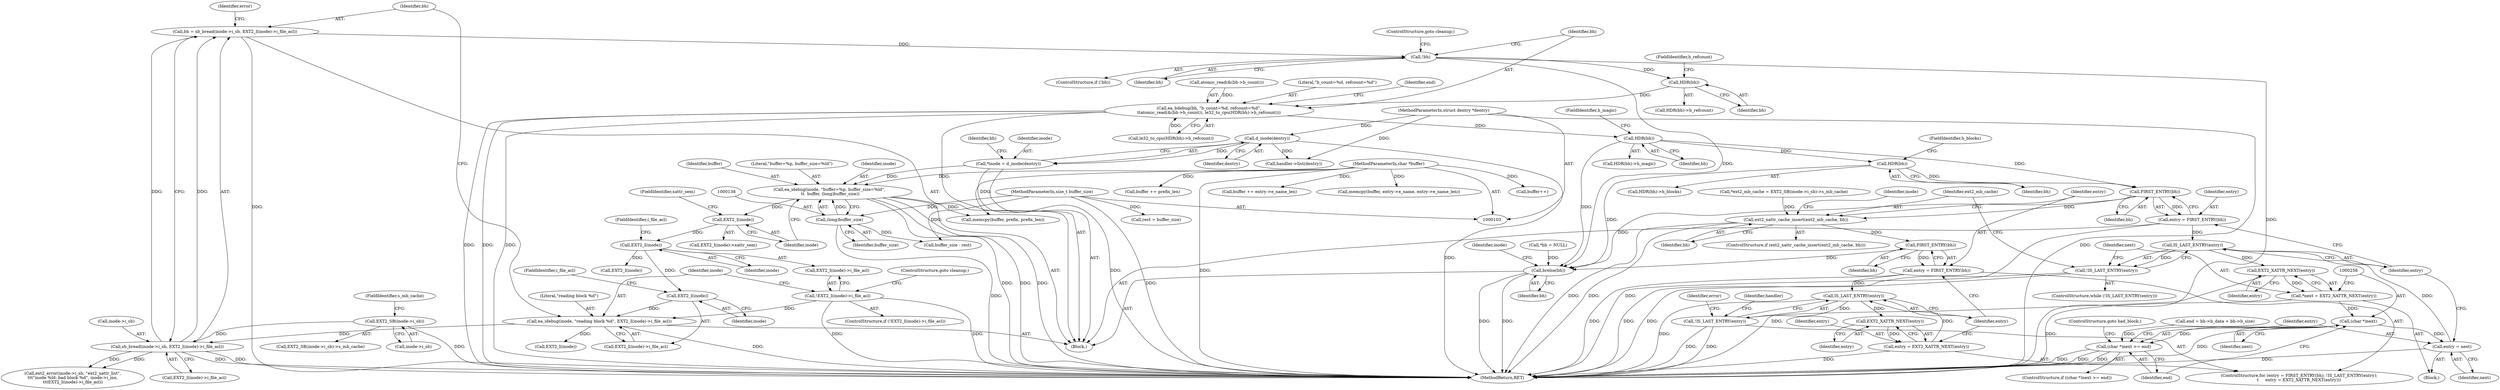 digraph "0_linux_be0726d33cb8f411945884664924bed3cb8c70ee_8@API" {
"1000163" [label="(Call,bh = sb_bread(inode->i_sb, EXT2_I(inode)->i_file_acl))"];
"1000165" [label="(Call,sb_bread(inode->i_sb, EXT2_I(inode)->i_file_acl))"];
"1000128" [label="(Call,EXT2_SB(inode->i_sb))"];
"1000156" [label="(Call,ea_idebug(inode, \"reading block %d\", EXT2_I(inode)->i_file_acl))"];
"1000160" [label="(Call,EXT2_I(inode))"];
"1000152" [label="(Call,EXT2_I(inode))"];
"1000143" [label="(Call,EXT2_I(inode))"];
"1000133" [label="(Call,ea_idebug(inode, \"buffer=%p, buffer_size=%ld\",\n \t\t  buffer, (long)buffer_size))"];
"1000109" [label="(Call,*inode = d_inode(dentry))"];
"1000111" [label="(Call,d_inode(dentry))"];
"1000104" [label="(MethodParameterIn,struct dentry *dentry)"];
"1000105" [label="(MethodParameterIn,char *buffer)"];
"1000137" [label="(Call,(long)buffer_size)"];
"1000106" [label="(MethodParameterIn,size_t buffer_size)"];
"1000150" [label="(Call,!EXT2_I(inode)->i_file_acl)"];
"1000178" [label="(Call,!bh)"];
"1000191" [label="(Call,HDR(bh))"];
"1000181" [label="(Call,ea_bdebug(bh, \"b_count=%d, refcount=%d\",\n\t\tatomic_read(&(bh->b_count)), le32_to_cpu(HDR(bh)->h_refcount)))"];
"1000207" [label="(Call,HDR(bh))"];
"1000214" [label="(Call,HDR(bh))"];
"1000241" [label="(Call,FIRST_ENTRY(bh))"];
"1000239" [label="(Call,entry = FIRST_ENTRY(bh))"];
"1000245" [label="(Call,IS_LAST_ENTRY(entry))"];
"1000244" [label="(Call,!IS_LAST_ENTRY(entry))"];
"1000251" [label="(Call,EXT2_XATTR_NEXT(entry))"];
"1000249" [label="(Call,*next = EXT2_XATTR_NEXT(entry))"];
"1000255" [label="(Call,(char *)next)"];
"1000254" [label="(Call,(char *)next >= end)"];
"1000260" [label="(Call,entry = next)"];
"1000264" [label="(Call,ext2_xattr_cache_insert(ext2_mb_cache, bh))"];
"1000273" [label="(Call,FIRST_ENTRY(bh))"];
"1000271" [label="(Call,entry = FIRST_ENTRY(bh))"];
"1000276" [label="(Call,IS_LAST_ENTRY(entry))"];
"1000275" [label="(Call,!IS_LAST_ENTRY(entry))"];
"1000280" [label="(Call,EXT2_XATTR_NEXT(entry))"];
"1000278" [label="(Call,entry = EXT2_XATTR_NEXT(entry))"];
"1000366" [label="(Call,brelse(bh))"];
"1000246" [label="(Identifier,entry)"];
"1000244" [label="(Call,!IS_LAST_ENTRY(entry))"];
"1000281" [label="(Identifier,entry)"];
"1000354" [label="(Call,buffer++)"];
"1000195" [label="(Identifier,end)"];
"1000249" [label="(Call,*next = EXT2_XATTR_NEXT(entry))"];
"1000180" [label="(ControlStructure,goto cleanup;)"];
"1000272" [label="(Identifier,entry)"];
"1000142" [label="(Call,EXT2_I(inode)->xattr_sem)"];
"1000105" [label="(MethodParameterIn,char *buffer)"];
"1000153" [label="(Identifier,inode)"];
"1000155" [label="(ControlStructure,goto cleanup;)"];
"1000251" [label="(Call,EXT2_XATTR_NEXT(entry))"];
"1000266" [label="(Identifier,bh)"];
"1000177" [label="(ControlStructure,if (!bh))"];
"1000258" [label="(Identifier,end)"];
"1000150" [label="(Call,!EXT2_I(inode)->i_file_acl)"];
"1000192" [label="(Identifier,bh)"];
"1000216" [label="(FieldIdentifier,h_blocks)"];
"1000239" [label="(Call,entry = FIRST_ENTRY(bh))"];
"1000257" [label="(Identifier,next)"];
"1000111" [label="(Call,d_inode(dentry))"];
"1000169" [label="(Call,EXT2_I(inode)->i_file_acl)"];
"1000106" [label="(MethodParameterIn,size_t buffer_size)"];
"1000112" [label="(Identifier,dentry)"];
"1000280" [label="(Call,EXT2_XATTR_NEXT(entry))"];
"1000145" [label="(FieldIdentifier,xattr_sem)"];
"1000276" [label="(Call,IS_LAST_ENTRY(entry))"];
"1000104" [label="(MethodParameterIn,struct dentry *dentry)"];
"1000193" [label="(FieldIdentifier,h_refcount)"];
"1000189" [label="(Call,le32_to_cpu(HDR(bh)->h_refcount))"];
"1000241" [label="(Call,FIRST_ENTRY(bh))"];
"1000114" [label="(Call,*bh = NULL)"];
"1000277" [label="(Identifier,entry)"];
"1000166" [label="(Call,inode->i_sb)"];
"1000181" [label="(Call,ea_bdebug(bh, \"b_count=%d, refcount=%d\",\n\t\tatomic_read(&(bh->b_count)), le32_to_cpu(HDR(bh)->h_refcount)))"];
"1000182" [label="(Identifier,bh)"];
"1000213" [label="(Call,HDR(bh)->h_blocks)"];
"1000194" [label="(Call,end = bh->b_data + bh->b_size)"];
"1000259" [label="(ControlStructure,goto bad_block;)"];
"1000162" [label="(FieldIdentifier,i_file_acl)"];
"1000183" [label="(Literal,\"b_count=%d, refcount=%d\")"];
"1000156" [label="(Call,ea_idebug(inode, \"reading block %d\", EXT2_I(inode)->i_file_acl))"];
"1000242" [label="(Identifier,bh)"];
"1000163" [label="(Call,bh = sb_bread(inode->i_sb, EXT2_I(inode)->i_file_acl))"];
"1000265" [label="(Identifier,ext2_mb_cache)"];
"1000261" [label="(Identifier,entry)"];
"1000129" [label="(Call,inode->i_sb)"];
"1000135" [label="(Literal,\"buffer=%p, buffer_size=%ld\")"];
"1000209" [label="(FieldIdentifier,h_magic)"];
"1000275" [label="(Call,!IS_LAST_ENTRY(entry))"];
"1000240" [label="(Identifier,entry)"];
"1000260" [label="(Call,entry = next)"];
"1000252" [label="(Identifier,entry)"];
"1000274" [label="(Identifier,bh)"];
"1000134" [label="(Identifier,inode)"];
"1000366" [label="(Call,brelse(bh))"];
"1000298" [label="(Call,handler->list(dentry))"];
"1000376" [label="(MethodReturn,RET)"];
"1000128" [label="(Call,EXT2_SB(inode->i_sb))"];
"1000152" [label="(Call,EXT2_I(inode))"];
"1000207" [label="(Call,HDR(bh))"];
"1000263" [label="(ControlStructure,if (ext2_xattr_cache_insert(ext2_mb_cache, bh)))"];
"1000132" [label="(FieldIdentifier,s_mb_cache)"];
"1000158" [label="(Literal,\"reading block %d\")"];
"1000214" [label="(Call,HDR(bh))"];
"1000137" [label="(Call,(long)buffer_size)"];
"1000285" [label="(Identifier,handler)"];
"1000191" [label="(Call,HDR(bh))"];
"1000255" [label="(Call,(char *)next)"];
"1000279" [label="(Identifier,entry)"];
"1000143" [label="(Call,EXT2_I(inode))"];
"1000250" [label="(Identifier,next)"];
"1000262" [label="(Identifier,next)"];
"1000336" [label="(Call,buffer += prefix_len)"];
"1000154" [label="(FieldIdentifier,i_file_acl)"];
"1000268" [label="(Identifier,inode)"];
"1000110" [label="(Identifier,inode)"];
"1000170" [label="(Call,EXT2_I(inode))"];
"1000253" [label="(ControlStructure,if ((char *)next >= end))"];
"1000270" [label="(ControlStructure,for (entry = FIRST_ENTRY(bh); !IS_LAST_ENTRY(entry);\n\t     entry = EXT2_XATTR_NEXT(entry)))"];
"1000151" [label="(Call,EXT2_I(inode)->i_file_acl)"];
"1000206" [label="(Call,HDR(bh)->h_magic)"];
"1000164" [label="(Identifier,bh)"];
"1000254" [label="(Call,(char *)next >= end)"];
"1000347" [label="(Call,buffer += entry->e_name_len)"];
"1000165" [label="(Call,sb_bread(inode->i_sb, EXT2_I(inode)->i_file_acl))"];
"1000107" [label="(Block,)"];
"1000339" [label="(Call,memcpy(buffer, entry->e_name, entry->e_name_len))"];
"1000149" [label="(ControlStructure,if (!EXT2_I(inode)->i_file_acl))"];
"1000371" [label="(Call,EXT2_I(inode))"];
"1000367" [label="(Identifier,bh)"];
"1000127" [label="(Call,EXT2_SB(inode->i_sb)->s_mb_cache)"];
"1000243" [label="(ControlStructure,while (!IS_LAST_ENTRY(entry)))"];
"1000361" [label="(Identifier,error)"];
"1000109" [label="(Call,*inode = d_inode(dentry))"];
"1000190" [label="(Call,HDR(bh)->h_refcount)"];
"1000372" [label="(Identifier,inode)"];
"1000144" [label="(Identifier,inode)"];
"1000157" [label="(Identifier,inode)"];
"1000115" [label="(Identifier,bh)"];
"1000273" [label="(Call,FIRST_ENTRY(bh))"];
"1000136" [label="(Identifier,buffer)"];
"1000161" [label="(Identifier,inode)"];
"1000332" [label="(Call,memcpy(buffer, prefix, prefix_len))"];
"1000160" [label="(Call,EXT2_I(inode))"];
"1000174" [label="(Identifier,error)"];
"1000133" [label="(Call,ea_idebug(inode, \"buffer=%p, buffer_size=%ld\",\n \t\t  buffer, (long)buffer_size))"];
"1000221" [label="(Call,ext2_error(inode->i_sb, \"ext2_xattr_list\",\n\t\t\t\"inode %ld: bad block %d\", inode->i_ino,\n\t\t\tEXT2_I(inode)->i_file_acl))"];
"1000184" [label="(Call,atomic_read(&(bh->b_count)))"];
"1000271" [label="(Call,entry = FIRST_ENTRY(bh))"];
"1000178" [label="(Call,!bh)"];
"1000125" [label="(Call,*ext2_mb_cache = EXT2_SB(inode->i_sb)->s_mb_cache)"];
"1000139" [label="(Identifier,buffer_size)"];
"1000120" [label="(Call,rest = buffer_size)"];
"1000247" [label="(Block,)"];
"1000264" [label="(Call,ext2_xattr_cache_insert(ext2_mb_cache, bh))"];
"1000278" [label="(Call,entry = EXT2_XATTR_NEXT(entry))"];
"1000159" [label="(Call,EXT2_I(inode)->i_file_acl)"];
"1000245" [label="(Call,IS_LAST_ENTRY(entry))"];
"1000208" [label="(Identifier,bh)"];
"1000179" [label="(Identifier,bh)"];
"1000362" [label="(Call,buffer_size - rest)"];
"1000215" [label="(Identifier,bh)"];
"1000163" -> "1000107"  [label="AST: "];
"1000163" -> "1000165"  [label="CFG: "];
"1000164" -> "1000163"  [label="AST: "];
"1000165" -> "1000163"  [label="AST: "];
"1000174" -> "1000163"  [label="CFG: "];
"1000163" -> "1000376"  [label="DDG: "];
"1000165" -> "1000163"  [label="DDG: "];
"1000165" -> "1000163"  [label="DDG: "];
"1000163" -> "1000178"  [label="DDG: "];
"1000165" -> "1000169"  [label="CFG: "];
"1000166" -> "1000165"  [label="AST: "];
"1000169" -> "1000165"  [label="AST: "];
"1000165" -> "1000376"  [label="DDG: "];
"1000165" -> "1000376"  [label="DDG: "];
"1000128" -> "1000165"  [label="DDG: "];
"1000156" -> "1000165"  [label="DDG: "];
"1000165" -> "1000221"  [label="DDG: "];
"1000165" -> "1000221"  [label="DDG: "];
"1000128" -> "1000127"  [label="AST: "];
"1000128" -> "1000129"  [label="CFG: "];
"1000129" -> "1000128"  [label="AST: "];
"1000132" -> "1000128"  [label="CFG: "];
"1000128" -> "1000376"  [label="DDG: "];
"1000156" -> "1000107"  [label="AST: "];
"1000156" -> "1000159"  [label="CFG: "];
"1000157" -> "1000156"  [label="AST: "];
"1000158" -> "1000156"  [label="AST: "];
"1000159" -> "1000156"  [label="AST: "];
"1000164" -> "1000156"  [label="CFG: "];
"1000156" -> "1000376"  [label="DDG: "];
"1000160" -> "1000156"  [label="DDG: "];
"1000150" -> "1000156"  [label="DDG: "];
"1000156" -> "1000170"  [label="DDG: "];
"1000160" -> "1000159"  [label="AST: "];
"1000160" -> "1000161"  [label="CFG: "];
"1000161" -> "1000160"  [label="AST: "];
"1000162" -> "1000160"  [label="CFG: "];
"1000152" -> "1000160"  [label="DDG: "];
"1000152" -> "1000151"  [label="AST: "];
"1000152" -> "1000153"  [label="CFG: "];
"1000153" -> "1000152"  [label="AST: "];
"1000154" -> "1000152"  [label="CFG: "];
"1000143" -> "1000152"  [label="DDG: "];
"1000152" -> "1000371"  [label="DDG: "];
"1000143" -> "1000142"  [label="AST: "];
"1000143" -> "1000144"  [label="CFG: "];
"1000144" -> "1000143"  [label="AST: "];
"1000145" -> "1000143"  [label="CFG: "];
"1000133" -> "1000143"  [label="DDG: "];
"1000133" -> "1000107"  [label="AST: "];
"1000133" -> "1000137"  [label="CFG: "];
"1000134" -> "1000133"  [label="AST: "];
"1000135" -> "1000133"  [label="AST: "];
"1000136" -> "1000133"  [label="AST: "];
"1000137" -> "1000133"  [label="AST: "];
"1000144" -> "1000133"  [label="CFG: "];
"1000133" -> "1000376"  [label="DDG: "];
"1000133" -> "1000376"  [label="DDG: "];
"1000133" -> "1000376"  [label="DDG: "];
"1000109" -> "1000133"  [label="DDG: "];
"1000105" -> "1000133"  [label="DDG: "];
"1000137" -> "1000133"  [label="DDG: "];
"1000133" -> "1000332"  [label="DDG: "];
"1000109" -> "1000107"  [label="AST: "];
"1000109" -> "1000111"  [label="CFG: "];
"1000110" -> "1000109"  [label="AST: "];
"1000111" -> "1000109"  [label="AST: "];
"1000115" -> "1000109"  [label="CFG: "];
"1000109" -> "1000376"  [label="DDG: "];
"1000111" -> "1000109"  [label="DDG: "];
"1000111" -> "1000112"  [label="CFG: "];
"1000112" -> "1000111"  [label="AST: "];
"1000111" -> "1000376"  [label="DDG: "];
"1000104" -> "1000111"  [label="DDG: "];
"1000111" -> "1000298"  [label="DDG: "];
"1000104" -> "1000103"  [label="AST: "];
"1000104" -> "1000376"  [label="DDG: "];
"1000104" -> "1000298"  [label="DDG: "];
"1000105" -> "1000103"  [label="AST: "];
"1000105" -> "1000376"  [label="DDG: "];
"1000105" -> "1000332"  [label="DDG: "];
"1000105" -> "1000336"  [label="DDG: "];
"1000105" -> "1000339"  [label="DDG: "];
"1000105" -> "1000347"  [label="DDG: "];
"1000105" -> "1000354"  [label="DDG: "];
"1000137" -> "1000139"  [label="CFG: "];
"1000138" -> "1000137"  [label="AST: "];
"1000139" -> "1000137"  [label="AST: "];
"1000137" -> "1000376"  [label="DDG: "];
"1000106" -> "1000137"  [label="DDG: "];
"1000137" -> "1000362"  [label="DDG: "];
"1000106" -> "1000103"  [label="AST: "];
"1000106" -> "1000376"  [label="DDG: "];
"1000106" -> "1000120"  [label="DDG: "];
"1000106" -> "1000362"  [label="DDG: "];
"1000150" -> "1000149"  [label="AST: "];
"1000150" -> "1000151"  [label="CFG: "];
"1000151" -> "1000150"  [label="AST: "];
"1000155" -> "1000150"  [label="CFG: "];
"1000157" -> "1000150"  [label="CFG: "];
"1000150" -> "1000376"  [label="DDG: "];
"1000150" -> "1000376"  [label="DDG: "];
"1000178" -> "1000177"  [label="AST: "];
"1000178" -> "1000179"  [label="CFG: "];
"1000179" -> "1000178"  [label="AST: "];
"1000180" -> "1000178"  [label="CFG: "];
"1000182" -> "1000178"  [label="CFG: "];
"1000178" -> "1000376"  [label="DDG: "];
"1000178" -> "1000191"  [label="DDG: "];
"1000178" -> "1000366"  [label="DDG: "];
"1000191" -> "1000190"  [label="AST: "];
"1000191" -> "1000192"  [label="CFG: "];
"1000192" -> "1000191"  [label="AST: "];
"1000193" -> "1000191"  [label="CFG: "];
"1000191" -> "1000181"  [label="DDG: "];
"1000181" -> "1000107"  [label="AST: "];
"1000181" -> "1000189"  [label="CFG: "];
"1000182" -> "1000181"  [label="AST: "];
"1000183" -> "1000181"  [label="AST: "];
"1000184" -> "1000181"  [label="AST: "];
"1000189" -> "1000181"  [label="AST: "];
"1000195" -> "1000181"  [label="CFG: "];
"1000181" -> "1000376"  [label="DDG: "];
"1000181" -> "1000376"  [label="DDG: "];
"1000181" -> "1000376"  [label="DDG: "];
"1000184" -> "1000181"  [label="DDG: "];
"1000189" -> "1000181"  [label="DDG: "];
"1000181" -> "1000207"  [label="DDG: "];
"1000207" -> "1000206"  [label="AST: "];
"1000207" -> "1000208"  [label="CFG: "];
"1000208" -> "1000207"  [label="AST: "];
"1000209" -> "1000207"  [label="CFG: "];
"1000207" -> "1000214"  [label="DDG: "];
"1000207" -> "1000241"  [label="DDG: "];
"1000207" -> "1000366"  [label="DDG: "];
"1000214" -> "1000213"  [label="AST: "];
"1000214" -> "1000215"  [label="CFG: "];
"1000215" -> "1000214"  [label="AST: "];
"1000216" -> "1000214"  [label="CFG: "];
"1000214" -> "1000241"  [label="DDG: "];
"1000214" -> "1000366"  [label="DDG: "];
"1000241" -> "1000239"  [label="AST: "];
"1000241" -> "1000242"  [label="CFG: "];
"1000242" -> "1000241"  [label="AST: "];
"1000239" -> "1000241"  [label="CFG: "];
"1000241" -> "1000239"  [label="DDG: "];
"1000241" -> "1000264"  [label="DDG: "];
"1000241" -> "1000366"  [label="DDG: "];
"1000239" -> "1000107"  [label="AST: "];
"1000240" -> "1000239"  [label="AST: "];
"1000246" -> "1000239"  [label="CFG: "];
"1000239" -> "1000376"  [label="DDG: "];
"1000239" -> "1000245"  [label="DDG: "];
"1000245" -> "1000244"  [label="AST: "];
"1000245" -> "1000246"  [label="CFG: "];
"1000246" -> "1000245"  [label="AST: "];
"1000244" -> "1000245"  [label="CFG: "];
"1000245" -> "1000244"  [label="DDG: "];
"1000260" -> "1000245"  [label="DDG: "];
"1000245" -> "1000251"  [label="DDG: "];
"1000244" -> "1000243"  [label="AST: "];
"1000250" -> "1000244"  [label="CFG: "];
"1000265" -> "1000244"  [label="CFG: "];
"1000244" -> "1000376"  [label="DDG: "];
"1000244" -> "1000376"  [label="DDG: "];
"1000251" -> "1000249"  [label="AST: "];
"1000251" -> "1000252"  [label="CFG: "];
"1000252" -> "1000251"  [label="AST: "];
"1000249" -> "1000251"  [label="CFG: "];
"1000251" -> "1000376"  [label="DDG: "];
"1000251" -> "1000249"  [label="DDG: "];
"1000249" -> "1000247"  [label="AST: "];
"1000250" -> "1000249"  [label="AST: "];
"1000256" -> "1000249"  [label="CFG: "];
"1000249" -> "1000376"  [label="DDG: "];
"1000249" -> "1000255"  [label="DDG: "];
"1000255" -> "1000254"  [label="AST: "];
"1000255" -> "1000257"  [label="CFG: "];
"1000256" -> "1000255"  [label="AST: "];
"1000257" -> "1000255"  [label="AST: "];
"1000258" -> "1000255"  [label="CFG: "];
"1000255" -> "1000376"  [label="DDG: "];
"1000255" -> "1000254"  [label="DDG: "];
"1000255" -> "1000260"  [label="DDG: "];
"1000254" -> "1000253"  [label="AST: "];
"1000254" -> "1000258"  [label="CFG: "];
"1000258" -> "1000254"  [label="AST: "];
"1000259" -> "1000254"  [label="CFG: "];
"1000261" -> "1000254"  [label="CFG: "];
"1000254" -> "1000376"  [label="DDG: "];
"1000254" -> "1000376"  [label="DDG: "];
"1000254" -> "1000376"  [label="DDG: "];
"1000194" -> "1000254"  [label="DDG: "];
"1000260" -> "1000247"  [label="AST: "];
"1000260" -> "1000262"  [label="CFG: "];
"1000261" -> "1000260"  [label="AST: "];
"1000262" -> "1000260"  [label="AST: "];
"1000246" -> "1000260"  [label="CFG: "];
"1000260" -> "1000376"  [label="DDG: "];
"1000264" -> "1000263"  [label="AST: "];
"1000264" -> "1000266"  [label="CFG: "];
"1000265" -> "1000264"  [label="AST: "];
"1000266" -> "1000264"  [label="AST: "];
"1000268" -> "1000264"  [label="CFG: "];
"1000272" -> "1000264"  [label="CFG: "];
"1000264" -> "1000376"  [label="DDG: "];
"1000264" -> "1000376"  [label="DDG: "];
"1000125" -> "1000264"  [label="DDG: "];
"1000264" -> "1000273"  [label="DDG: "];
"1000273" -> "1000271"  [label="AST: "];
"1000273" -> "1000274"  [label="CFG: "];
"1000274" -> "1000273"  [label="AST: "];
"1000271" -> "1000273"  [label="CFG: "];
"1000273" -> "1000271"  [label="DDG: "];
"1000273" -> "1000366"  [label="DDG: "];
"1000271" -> "1000270"  [label="AST: "];
"1000272" -> "1000271"  [label="AST: "];
"1000277" -> "1000271"  [label="CFG: "];
"1000271" -> "1000376"  [label="DDG: "];
"1000271" -> "1000276"  [label="DDG: "];
"1000276" -> "1000275"  [label="AST: "];
"1000276" -> "1000277"  [label="CFG: "];
"1000277" -> "1000276"  [label="AST: "];
"1000275" -> "1000276"  [label="CFG: "];
"1000276" -> "1000376"  [label="DDG: "];
"1000276" -> "1000275"  [label="DDG: "];
"1000278" -> "1000276"  [label="DDG: "];
"1000276" -> "1000280"  [label="DDG: "];
"1000275" -> "1000270"  [label="AST: "];
"1000285" -> "1000275"  [label="CFG: "];
"1000361" -> "1000275"  [label="CFG: "];
"1000275" -> "1000376"  [label="DDG: "];
"1000275" -> "1000376"  [label="DDG: "];
"1000280" -> "1000278"  [label="AST: "];
"1000280" -> "1000281"  [label="CFG: "];
"1000281" -> "1000280"  [label="AST: "];
"1000278" -> "1000280"  [label="CFG: "];
"1000280" -> "1000278"  [label="DDG: "];
"1000278" -> "1000270"  [label="AST: "];
"1000279" -> "1000278"  [label="AST: "];
"1000277" -> "1000278"  [label="CFG: "];
"1000278" -> "1000376"  [label="DDG: "];
"1000366" -> "1000107"  [label="AST: "];
"1000366" -> "1000367"  [label="CFG: "];
"1000367" -> "1000366"  [label="AST: "];
"1000372" -> "1000366"  [label="CFG: "];
"1000366" -> "1000376"  [label="DDG: "];
"1000366" -> "1000376"  [label="DDG: "];
"1000114" -> "1000366"  [label="DDG: "];
}

